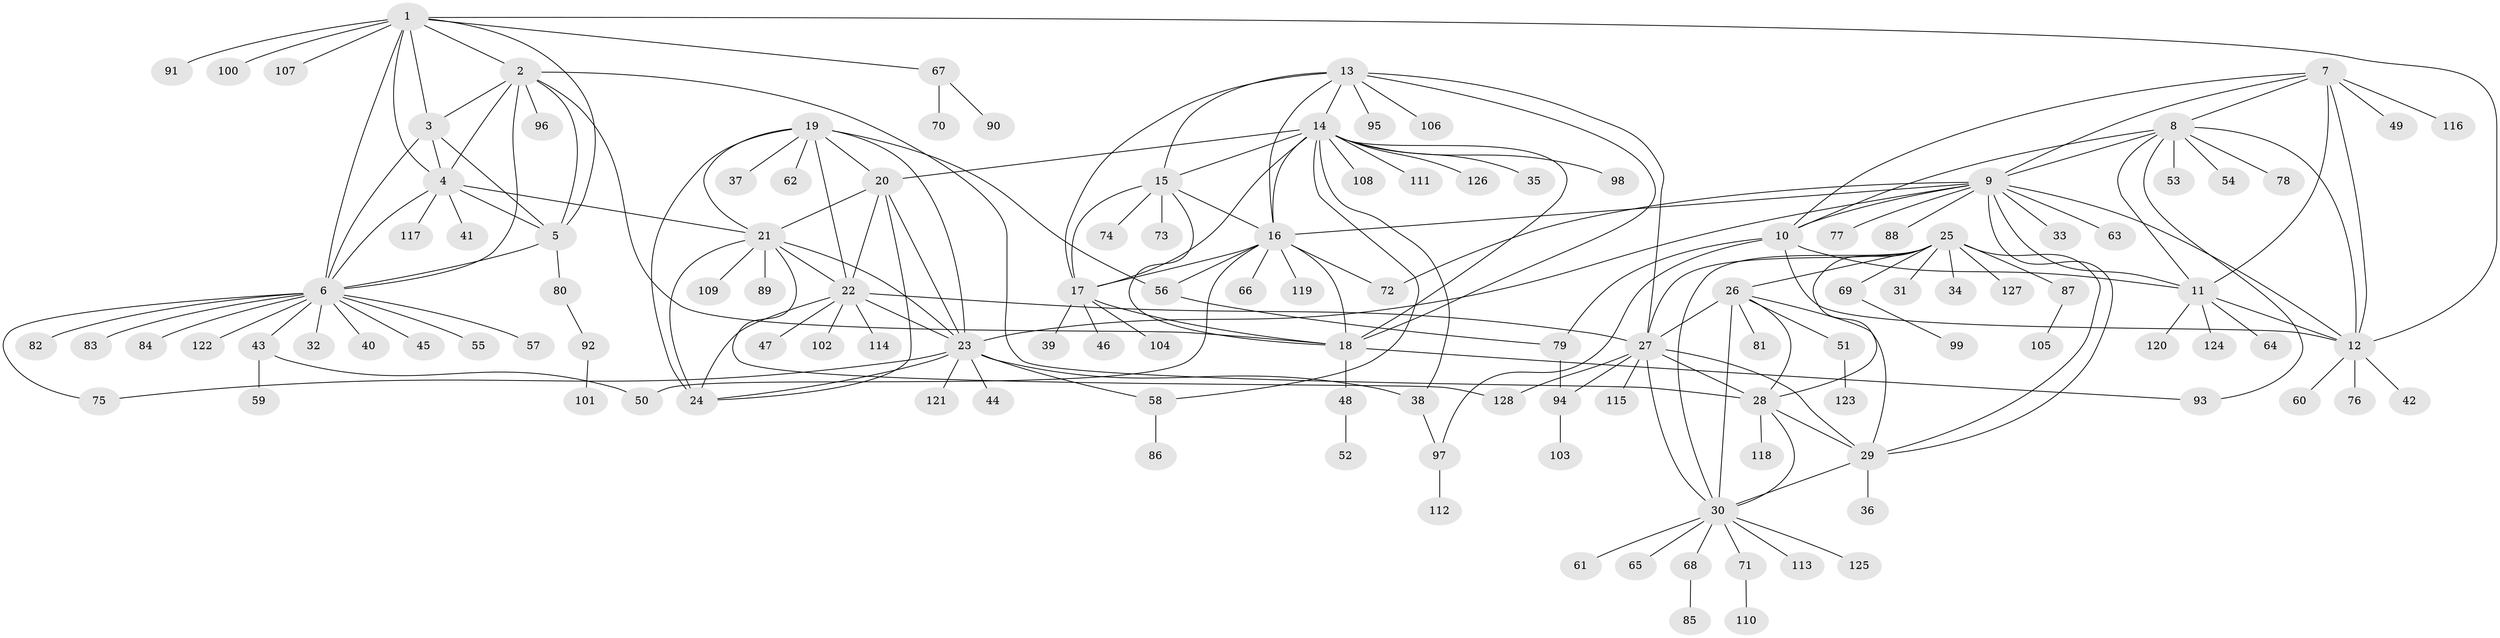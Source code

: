 // Generated by graph-tools (version 1.1) at 2025/02/03/09/25 03:02:32]
// undirected, 128 vertices, 194 edges
graph export_dot {
graph [start="1"]
  node [color=gray90,style=filled];
  1;
  2;
  3;
  4;
  5;
  6;
  7;
  8;
  9;
  10;
  11;
  12;
  13;
  14;
  15;
  16;
  17;
  18;
  19;
  20;
  21;
  22;
  23;
  24;
  25;
  26;
  27;
  28;
  29;
  30;
  31;
  32;
  33;
  34;
  35;
  36;
  37;
  38;
  39;
  40;
  41;
  42;
  43;
  44;
  45;
  46;
  47;
  48;
  49;
  50;
  51;
  52;
  53;
  54;
  55;
  56;
  57;
  58;
  59;
  60;
  61;
  62;
  63;
  64;
  65;
  66;
  67;
  68;
  69;
  70;
  71;
  72;
  73;
  74;
  75;
  76;
  77;
  78;
  79;
  80;
  81;
  82;
  83;
  84;
  85;
  86;
  87;
  88;
  89;
  90;
  91;
  92;
  93;
  94;
  95;
  96;
  97;
  98;
  99;
  100;
  101;
  102;
  103;
  104;
  105;
  106;
  107;
  108;
  109;
  110;
  111;
  112;
  113;
  114;
  115;
  116;
  117;
  118;
  119;
  120;
  121;
  122;
  123;
  124;
  125;
  126;
  127;
  128;
  1 -- 2;
  1 -- 3;
  1 -- 4;
  1 -- 5;
  1 -- 6;
  1 -- 12;
  1 -- 67;
  1 -- 91;
  1 -- 100;
  1 -- 107;
  2 -- 3;
  2 -- 4;
  2 -- 5;
  2 -- 6;
  2 -- 18;
  2 -- 28;
  2 -- 96;
  3 -- 4;
  3 -- 5;
  3 -- 6;
  4 -- 5;
  4 -- 6;
  4 -- 21;
  4 -- 41;
  4 -- 117;
  5 -- 6;
  5 -- 80;
  6 -- 32;
  6 -- 40;
  6 -- 43;
  6 -- 45;
  6 -- 55;
  6 -- 57;
  6 -- 75;
  6 -- 82;
  6 -- 83;
  6 -- 84;
  6 -- 122;
  7 -- 8;
  7 -- 9;
  7 -- 10;
  7 -- 11;
  7 -- 12;
  7 -- 49;
  7 -- 116;
  8 -- 9;
  8 -- 10;
  8 -- 11;
  8 -- 12;
  8 -- 53;
  8 -- 54;
  8 -- 78;
  8 -- 93;
  9 -- 10;
  9 -- 11;
  9 -- 12;
  9 -- 16;
  9 -- 23;
  9 -- 29;
  9 -- 33;
  9 -- 63;
  9 -- 72;
  9 -- 77;
  9 -- 88;
  10 -- 11;
  10 -- 12;
  10 -- 79;
  10 -- 97;
  11 -- 12;
  11 -- 64;
  11 -- 120;
  11 -- 124;
  12 -- 42;
  12 -- 60;
  12 -- 76;
  13 -- 14;
  13 -- 15;
  13 -- 16;
  13 -- 17;
  13 -- 18;
  13 -- 27;
  13 -- 95;
  13 -- 106;
  14 -- 15;
  14 -- 16;
  14 -- 17;
  14 -- 18;
  14 -- 20;
  14 -- 35;
  14 -- 38;
  14 -- 58;
  14 -- 98;
  14 -- 108;
  14 -- 111;
  14 -- 126;
  15 -- 16;
  15 -- 17;
  15 -- 18;
  15 -- 73;
  15 -- 74;
  16 -- 17;
  16 -- 18;
  16 -- 50;
  16 -- 56;
  16 -- 66;
  16 -- 72;
  16 -- 119;
  17 -- 18;
  17 -- 39;
  17 -- 46;
  17 -- 104;
  18 -- 48;
  18 -- 93;
  19 -- 20;
  19 -- 21;
  19 -- 22;
  19 -- 23;
  19 -- 24;
  19 -- 37;
  19 -- 56;
  19 -- 62;
  20 -- 21;
  20 -- 22;
  20 -- 23;
  20 -- 24;
  21 -- 22;
  21 -- 23;
  21 -- 24;
  21 -- 89;
  21 -- 109;
  21 -- 128;
  22 -- 23;
  22 -- 24;
  22 -- 27;
  22 -- 47;
  22 -- 102;
  22 -- 114;
  23 -- 24;
  23 -- 38;
  23 -- 44;
  23 -- 58;
  23 -- 75;
  23 -- 121;
  25 -- 26;
  25 -- 27;
  25 -- 28;
  25 -- 29;
  25 -- 30;
  25 -- 31;
  25 -- 34;
  25 -- 69;
  25 -- 87;
  25 -- 127;
  26 -- 27;
  26 -- 28;
  26 -- 29;
  26 -- 30;
  26 -- 51;
  26 -- 81;
  27 -- 28;
  27 -- 29;
  27 -- 30;
  27 -- 94;
  27 -- 115;
  27 -- 128;
  28 -- 29;
  28 -- 30;
  28 -- 118;
  29 -- 30;
  29 -- 36;
  30 -- 61;
  30 -- 65;
  30 -- 68;
  30 -- 71;
  30 -- 113;
  30 -- 125;
  38 -- 97;
  43 -- 50;
  43 -- 59;
  48 -- 52;
  51 -- 123;
  56 -- 79;
  58 -- 86;
  67 -- 70;
  67 -- 90;
  68 -- 85;
  69 -- 99;
  71 -- 110;
  79 -- 94;
  80 -- 92;
  87 -- 105;
  92 -- 101;
  94 -- 103;
  97 -- 112;
}
